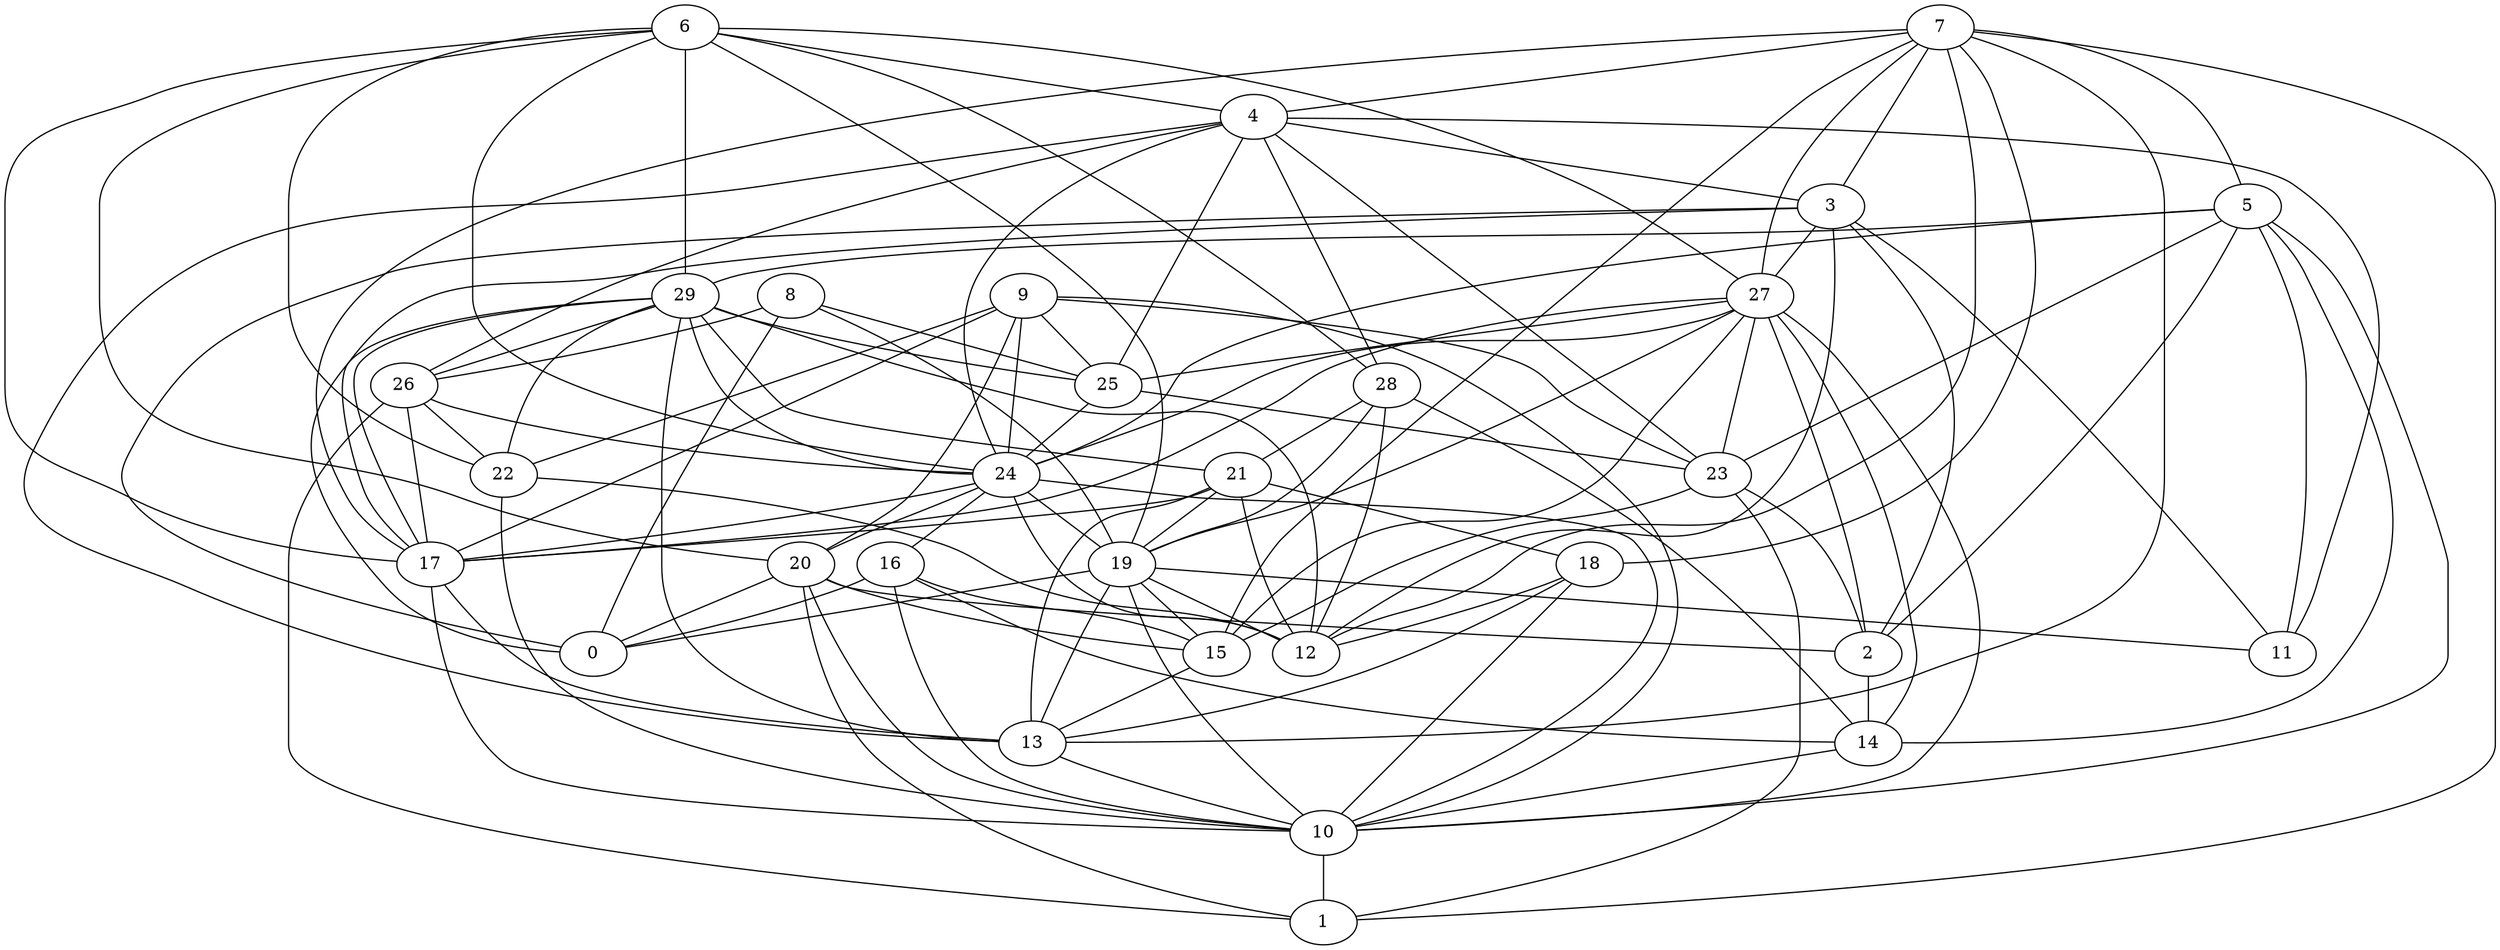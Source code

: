 digraph GG_graph {

subgraph G_graph {
edge [color = black]
"16" -> "10" [dir = none]
"16" -> "15" [dir = none]
"25" -> "23" [dir = none]
"9" -> "17" [dir = none]
"9" -> "25" [dir = none]
"9" -> "24" [dir = none]
"9" -> "20" [dir = none]
"9" -> "23" [dir = none]
"9" -> "22" [dir = none]
"22" -> "12" [dir = none]
"20" -> "2" [dir = none]
"20" -> "15" [dir = none]
"20" -> "1" [dir = none]
"26" -> "22" [dir = none]
"26" -> "17" [dir = none]
"26" -> "1" [dir = none]
"26" -> "24" [dir = none]
"14" -> "10" [dir = none]
"21" -> "18" [dir = none]
"21" -> "19" [dir = none]
"21" -> "13" [dir = none]
"21" -> "17" [dir = none]
"23" -> "15" [dir = none]
"23" -> "1" [dir = none]
"23" -> "2" [dir = none]
"27" -> "2" [dir = none]
"27" -> "25" [dir = none]
"27" -> "24" [dir = none]
"27" -> "15" [dir = none]
"27" -> "14" [dir = none]
"27" -> "23" [dir = none]
"27" -> "17" [dir = none]
"29" -> "22" [dir = none]
"29" -> "12" [dir = none]
"29" -> "13" [dir = none]
"29" -> "17" [dir = none]
"29" -> "24" [dir = none]
"29" -> "21" [dir = none]
"29" -> "0" [dir = none]
"29" -> "26" [dir = none]
"15" -> "13" [dir = none]
"24" -> "20" [dir = none]
"24" -> "19" [dir = none]
"24" -> "17" [dir = none]
"24" -> "10" [dir = none]
"24" -> "12" [dir = none]
"24" -> "16" [dir = none]
"18" -> "13" [dir = none]
"18" -> "12" [dir = none]
"19" -> "11" [dir = none]
"19" -> "0" [dir = none]
"19" -> "15" [dir = none]
"3" -> "0" [dir = none]
"3" -> "11" [dir = none]
"3" -> "17" [dir = none]
"3" -> "27" [dir = none]
"6" -> "4" [dir = none]
"6" -> "29" [dir = none]
"6" -> "27" [dir = none]
"6" -> "17" [dir = none]
"6" -> "28" [dir = none]
"5" -> "29" [dir = none]
"5" -> "23" [dir = none]
"5" -> "24" [dir = none]
"5" -> "11" [dir = none]
"5" -> "2" [dir = none]
"4" -> "3" [dir = none]
"4" -> "25" [dir = none]
"4" -> "11" [dir = none]
"4" -> "24" [dir = none]
"4" -> "23" [dir = none]
"4" -> "26" [dir = none]
"28" -> "12" [dir = none]
"28" -> "14" [dir = none]
"28" -> "19" [dir = none]
"17" -> "10" [dir = none]
"10" -> "1" [dir = none]
"7" -> "4" [dir = none]
"7" -> "27" [dir = none]
"7" -> "15" [dir = none]
"7" -> "1" [dir = none]
"7" -> "5" [dir = none]
"7" -> "3" [dir = none]
"7" -> "13" [dir = none]
"8" -> "26" [dir = none]
"8" -> "25" [dir = none]
"8" -> "0" [dir = none]
"16" -> "14" [dir = none]
"19" -> "12" [dir = none]
"4" -> "28" [dir = none]
"3" -> "2" [dir = none]
"18" -> "10" [dir = none]
"6" -> "19" [dir = none]
"5" -> "10" [dir = none]
"2" -> "14" [dir = none]
"9" -> "10" [dir = none]
"16" -> "0" [dir = none]
"20" -> "10" [dir = none]
"5" -> "14" [dir = none]
"6" -> "22" [dir = none]
"8" -> "19" [dir = none]
"29" -> "25" [dir = none]
"13" -> "10" [dir = none]
"20" -> "0" [dir = none]
"21" -> "12" [dir = none]
"28" -> "21" [dir = none]
"6" -> "20" [dir = none]
"25" -> "24" [dir = none]
"27" -> "10" [dir = none]
"19" -> "13" [dir = none]
"19" -> "10" [dir = none]
"3" -> "12" [dir = none]
"7" -> "17" [dir = none]
"6" -> "24" [dir = none]
"7" -> "12" [dir = none]
"17" -> "13" [dir = none]
"4" -> "13" [dir = none]
"27" -> "19" [dir = none]
"22" -> "10" [dir = none]
"7" -> "18" [dir = none]
}

}
